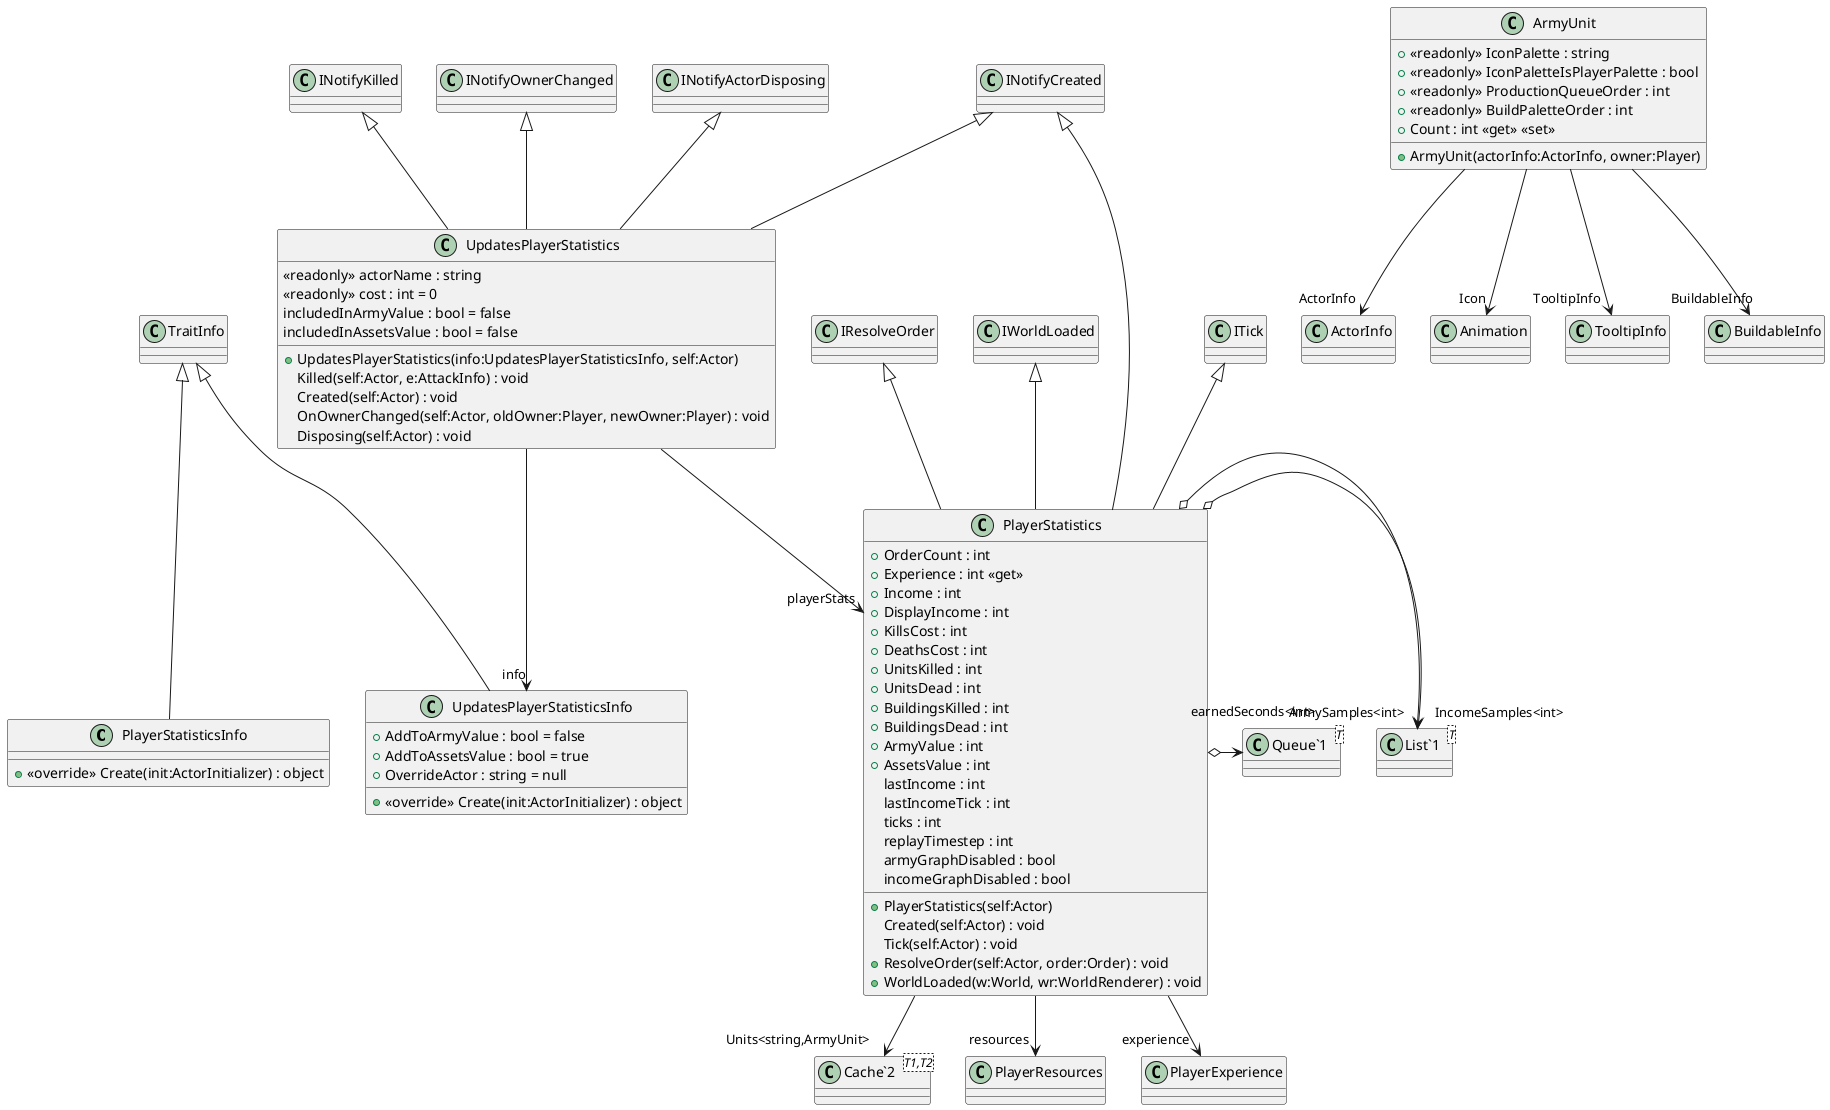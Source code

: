 @startuml
class PlayerStatisticsInfo {
    + <<override>> Create(init:ActorInitializer) : object
}
class PlayerStatistics {
    + OrderCount : int
    + Experience : int <<get>>
    + Income : int
    + DisplayIncome : int
    + KillsCost : int
    + DeathsCost : int
    + UnitsKilled : int
    + UnitsDead : int
    + BuildingsKilled : int
    + BuildingsDead : int
    + ArmyValue : int
    + AssetsValue : int
    lastIncome : int
    lastIncomeTick : int
    ticks : int
    replayTimestep : int
    armyGraphDisabled : bool
    incomeGraphDisabled : bool
    + PlayerStatistics(self:Actor)
    Created(self:Actor) : void
    Tick(self:Actor) : void
    + ResolveOrder(self:Actor, order:Order) : void
    + WorldLoaded(w:World, wr:WorldRenderer) : void
}
class ArmyUnit {
    + <<readonly>> IconPalette : string
    + <<readonly>> IconPaletteIsPlayerPalette : bool
    + <<readonly>> ProductionQueueOrder : int
    + <<readonly>> BuildPaletteOrder : int
    + Count : int <<get>> <<set>>
    + ArmyUnit(actorInfo:ActorInfo, owner:Player)
}
class UpdatesPlayerStatisticsInfo {
    + AddToArmyValue : bool = false
    + AddToAssetsValue : bool = true
    + OverrideActor : string = null
    + <<override>> Create(init:ActorInitializer) : object
}
class UpdatesPlayerStatistics {
    <<readonly>> actorName : string
    <<readonly>> cost : int = 0
    includedInArmyValue : bool = false
    includedInAssetsValue : bool = false
    + UpdatesPlayerStatistics(info:UpdatesPlayerStatisticsInfo, self:Actor)
    Killed(self:Actor, e:AttackInfo) : void
    Created(self:Actor) : void
    OnOwnerChanged(self:Actor, oldOwner:Player, newOwner:Player) : void
    Disposing(self:Actor) : void
}
class "List`1"<T> {
}
class "Queue`1"<T> {
}
class "Cache`2"<T1,T2> {
}
TraitInfo <|-- PlayerStatisticsInfo
ITick <|-- PlayerStatistics
IResolveOrder <|-- PlayerStatistics
INotifyCreated <|-- PlayerStatistics
IWorldLoaded <|-- PlayerStatistics
PlayerStatistics --> "resources" PlayerResources
PlayerStatistics --> "experience" PlayerExperience
PlayerStatistics o-> "IncomeSamples<int>" "List`1"
PlayerStatistics o-> "ArmySamples<int>" "List`1"
PlayerStatistics o-> "earnedSeconds<int>" "Queue`1"
PlayerStatistics --> "Units<string,ArmyUnit>" "Cache`2"
ArmyUnit --> "ActorInfo" ActorInfo
ArmyUnit --> "Icon" Animation
ArmyUnit --> "TooltipInfo" TooltipInfo
ArmyUnit --> "BuildableInfo" BuildableInfo
TraitInfo <|-- UpdatesPlayerStatisticsInfo
INotifyKilled <|-- UpdatesPlayerStatistics
INotifyCreated <|-- UpdatesPlayerStatistics
INotifyOwnerChanged <|-- UpdatesPlayerStatistics
INotifyActorDisposing <|-- UpdatesPlayerStatistics
UpdatesPlayerStatistics --> "info" UpdatesPlayerStatisticsInfo
UpdatesPlayerStatistics --> "playerStats" PlayerStatistics
@enduml
